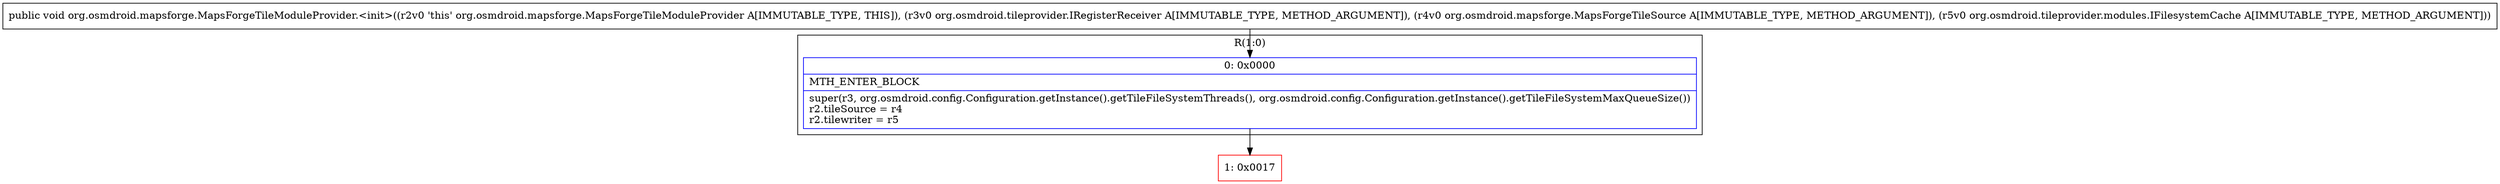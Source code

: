 digraph "CFG fororg.osmdroid.mapsforge.MapsForgeTileModuleProvider.\<init\>(Lorg\/osmdroid\/tileprovider\/IRegisterReceiver;Lorg\/osmdroid\/mapsforge\/MapsForgeTileSource;Lorg\/osmdroid\/tileprovider\/modules\/IFilesystemCache;)V" {
subgraph cluster_Region_475499337 {
label = "R(1:0)";
node [shape=record,color=blue];
Node_0 [shape=record,label="{0\:\ 0x0000|MTH_ENTER_BLOCK\l|super(r3, org.osmdroid.config.Configuration.getInstance().getTileFileSystemThreads(), org.osmdroid.config.Configuration.getInstance().getTileFileSystemMaxQueueSize())\lr2.tileSource = r4\lr2.tilewriter = r5\l}"];
}
Node_1 [shape=record,color=red,label="{1\:\ 0x0017}"];
MethodNode[shape=record,label="{public void org.osmdroid.mapsforge.MapsForgeTileModuleProvider.\<init\>((r2v0 'this' org.osmdroid.mapsforge.MapsForgeTileModuleProvider A[IMMUTABLE_TYPE, THIS]), (r3v0 org.osmdroid.tileprovider.IRegisterReceiver A[IMMUTABLE_TYPE, METHOD_ARGUMENT]), (r4v0 org.osmdroid.mapsforge.MapsForgeTileSource A[IMMUTABLE_TYPE, METHOD_ARGUMENT]), (r5v0 org.osmdroid.tileprovider.modules.IFilesystemCache A[IMMUTABLE_TYPE, METHOD_ARGUMENT])) }"];
MethodNode -> Node_0;
Node_0 -> Node_1;
}

